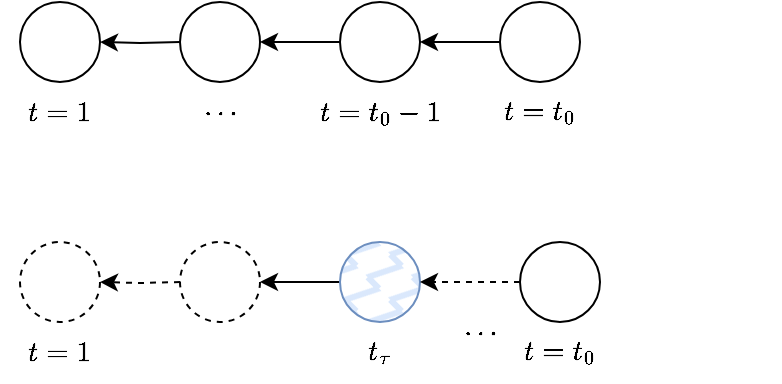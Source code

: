 <mxfile version="26.1.0">
  <diagram name="Page-1" id="lRAJhXc6hUHrxq0C3aZF">
    <mxGraphModel dx="705" dy="286" grid="1" gridSize="10" guides="1" tooltips="1" connect="1" arrows="1" fold="1" page="1" pageScale="1" pageWidth="850" pageHeight="1100" math="1" shadow="0">
      <root>
        <mxCell id="0" />
        <mxCell id="1" parent="0" />
        <mxCell id="_h_EXnYVfz8i2OCVFXAk-1" value="" style="ellipse;whiteSpace=wrap;html=1;aspect=fixed;" vertex="1" parent="1">
          <mxGeometry x="200" y="160" width="40" height="40" as="geometry" />
        </mxCell>
        <mxCell id="_h_EXnYVfz8i2OCVFXAk-2" value="" style="ellipse;whiteSpace=wrap;html=1;aspect=fixed;" vertex="1" parent="1">
          <mxGeometry x="280" y="160" width="40" height="40" as="geometry" />
        </mxCell>
        <mxCell id="_h_EXnYVfz8i2OCVFXAk-8" value="" style="edgeStyle=orthogonalEdgeStyle;rounded=0;orthogonalLoop=1;jettySize=auto;html=1;" edge="1" parent="1" target="_h_EXnYVfz8i2OCVFXAk-1">
          <mxGeometry relative="1" as="geometry">
            <mxPoint x="280" y="180" as="sourcePoint" />
          </mxGeometry>
        </mxCell>
        <mxCell id="_h_EXnYVfz8i2OCVFXAk-7" value="" style="edgeStyle=orthogonalEdgeStyle;rounded=0;orthogonalLoop=1;jettySize=auto;html=1;" edge="1" parent="1" source="_h_EXnYVfz8i2OCVFXAk-4">
          <mxGeometry relative="1" as="geometry">
            <mxPoint x="320" y="180" as="targetPoint" />
          </mxGeometry>
        </mxCell>
        <mxCell id="_h_EXnYVfz8i2OCVFXAk-4" value="" style="ellipse;whiteSpace=wrap;html=1;aspect=fixed;" vertex="1" parent="1">
          <mxGeometry x="360" y="160" width="40" height="40" as="geometry" />
        </mxCell>
        <mxCell id="_h_EXnYVfz8i2OCVFXAk-6" value="" style="edgeStyle=orthogonalEdgeStyle;rounded=0;orthogonalLoop=1;jettySize=auto;html=1;" edge="1" parent="1" source="_h_EXnYVfz8i2OCVFXAk-5" target="_h_EXnYVfz8i2OCVFXAk-4">
          <mxGeometry relative="1" as="geometry" />
        </mxCell>
        <mxCell id="_h_EXnYVfz8i2OCVFXAk-5" value="" style="ellipse;whiteSpace=wrap;html=1;aspect=fixed;" vertex="1" parent="1">
          <mxGeometry x="440" y="160" width="40" height="40" as="geometry" />
        </mxCell>
        <mxCell id="_h_EXnYVfz8i2OCVFXAk-9" value="$$t = t_0$$" style="text;html=1;align=center;verticalAlign=middle;whiteSpace=wrap;rounded=0;" vertex="1" parent="1">
          <mxGeometry x="430" y="200" width="60" height="30" as="geometry" />
        </mxCell>
        <mxCell id="_h_EXnYVfz8i2OCVFXAk-10" value="$$t = t_0-1$$" style="text;html=1;align=center;verticalAlign=middle;whiteSpace=wrap;rounded=0;" vertex="1" parent="1">
          <mxGeometry x="350" y="200" width="60" height="30" as="geometry" />
        </mxCell>
        <mxCell id="_h_EXnYVfz8i2OCVFXAk-11" value="$$\cdots$$" style="text;html=1;align=center;verticalAlign=middle;whiteSpace=wrap;rounded=0;" vertex="1" parent="1">
          <mxGeometry x="270" y="200" width="60" height="30" as="geometry" />
        </mxCell>
        <mxCell id="_h_EXnYVfz8i2OCVFXAk-12" value="$$t=1$$" style="text;html=1;align=center;verticalAlign=middle;whiteSpace=wrap;rounded=0;" vertex="1" parent="1">
          <mxGeometry x="190" y="200" width="60" height="30" as="geometry" />
        </mxCell>
        <mxCell id="_h_EXnYVfz8i2OCVFXAk-13" value="" style="ellipse;whiteSpace=wrap;html=1;aspect=fixed;dashed=1;" vertex="1" parent="1">
          <mxGeometry x="200" y="280" width="40" height="40" as="geometry" />
        </mxCell>
        <mxCell id="_h_EXnYVfz8i2OCVFXAk-14" value="" style="ellipse;whiteSpace=wrap;html=1;aspect=fixed;dashed=1;" vertex="1" parent="1">
          <mxGeometry x="280" y="280" width="40" height="40" as="geometry" />
        </mxCell>
        <mxCell id="_h_EXnYVfz8i2OCVFXAk-15" value="" style="edgeStyle=orthogonalEdgeStyle;rounded=0;orthogonalLoop=1;jettySize=auto;html=1;dashed=1;" edge="1" parent="1" target="_h_EXnYVfz8i2OCVFXAk-13">
          <mxGeometry relative="1" as="geometry">
            <mxPoint x="280" y="300" as="sourcePoint" />
          </mxGeometry>
        </mxCell>
        <mxCell id="_h_EXnYVfz8i2OCVFXAk-17" value="" style="edgeStyle=orthogonalEdgeStyle;rounded=0;orthogonalLoop=1;jettySize=auto;html=1;" edge="1" parent="1" source="_h_EXnYVfz8i2OCVFXAk-18">
          <mxGeometry relative="1" as="geometry">
            <mxPoint x="320" y="300" as="targetPoint" />
          </mxGeometry>
        </mxCell>
        <mxCell id="_h_EXnYVfz8i2OCVFXAk-18" value="" style="ellipse;whiteSpace=wrap;html=1;aspect=fixed;fillStyle=zigzag-line;fillColor=#dae8fc;strokeColor=#6c8ebf;" vertex="1" parent="1">
          <mxGeometry x="360" y="280" width="40" height="40" as="geometry" />
        </mxCell>
        <mxCell id="_h_EXnYVfz8i2OCVFXAk-21" value="$$t = t_0$$" style="text;html=1;align=center;verticalAlign=middle;whiteSpace=wrap;rounded=0;" vertex="1" parent="1">
          <mxGeometry x="440" y="320" width="60" height="30" as="geometry" />
        </mxCell>
        <mxCell id="_h_EXnYVfz8i2OCVFXAk-22" value="$$t_{\tau}$$" style="text;html=1;align=center;verticalAlign=middle;whiteSpace=wrap;rounded=0;" vertex="1" parent="1">
          <mxGeometry x="350" y="320" width="60" height="30" as="geometry" />
        </mxCell>
        <mxCell id="_h_EXnYVfz8i2OCVFXAk-23" value="$$\cdots$$" style="text;html=1;align=center;verticalAlign=middle;whiteSpace=wrap;rounded=0;" vertex="1" parent="1">
          <mxGeometry x="400" y="310" width="60" height="30" as="geometry" />
        </mxCell>
        <mxCell id="_h_EXnYVfz8i2OCVFXAk-24" value="$$t=1$$" style="text;html=1;align=center;verticalAlign=middle;whiteSpace=wrap;rounded=0;" vertex="1" parent="1">
          <mxGeometry x="190" y="320" width="60" height="30" as="geometry" />
        </mxCell>
        <mxCell id="_h_EXnYVfz8i2OCVFXAk-28" value="" style="edgeStyle=orthogonalEdgeStyle;rounded=0;orthogonalLoop=1;jettySize=auto;html=1;dashed=1;" edge="1" parent="1" source="_h_EXnYVfz8i2OCVFXAk-25" target="_h_EXnYVfz8i2OCVFXAk-18">
          <mxGeometry relative="1" as="geometry" />
        </mxCell>
        <mxCell id="_h_EXnYVfz8i2OCVFXAk-25" value="" style="ellipse;whiteSpace=wrap;html=1;aspect=fixed;" vertex="1" parent="1">
          <mxGeometry x="450" y="280" width="40" height="40" as="geometry" />
        </mxCell>
        <mxCell id="_h_EXnYVfz8i2OCVFXAk-29" value="&lt;span style=&quot;font-size: 16px; text-align: start; white-space: pre-wrap; caret-color: rgb(0, 122, 255); color: rgb(132, 33, 162); font-family: &amp;quot;Lucida Console&amp;quot;, Consolas, Courier, monospace; orphans: 4; background-color: rgb(255, 255, 255);&quot;&gt;&lt;/span&gt;&lt;span style=&quot;font-size: 16px; text-align: start; white-space: pre-wrap; caret-color: rgb(0, 122, 255); color: rgb(132, 33, 162); font-family: &amp;quot;Lucida Console&amp;quot;, Consolas, Courier, monospace; orphans: 4; background-color: rgb(255, 255, 255);&quot;&gt;&lt;/span&gt;&lt;span style=&quot;font-size: 16px; text-align: start; white-space: pre-wrap; caret-color: rgb(0, 122, 255); color: rgb(132, 33, 162); font-family: &amp;quot;Lucida Console&amp;quot;, Consolas, Courier, monospace; orphans: 4; background-color: rgb(255, 255, 255);&quot;&gt;&lt;/span&gt;&lt;span style=&quot;font-size: 16px; text-align: start; white-space: pre-wrap; caret-color: rgb(0, 122, 255); color: rgb(132, 33, 162); font-family: &amp;quot;Lucida Console&amp;quot;, Consolas, Courier, monospace; orphans: 4; background-color: rgb(255, 255, 255);&quot;&gt;&lt;/span&gt;" style="text;html=1;align=center;verticalAlign=middle;whiteSpace=wrap;rounded=0;" vertex="1" parent="1">
          <mxGeometry x="520" y="240" width="60" height="30" as="geometry" />
        </mxCell>
      </root>
    </mxGraphModel>
  </diagram>
</mxfile>
